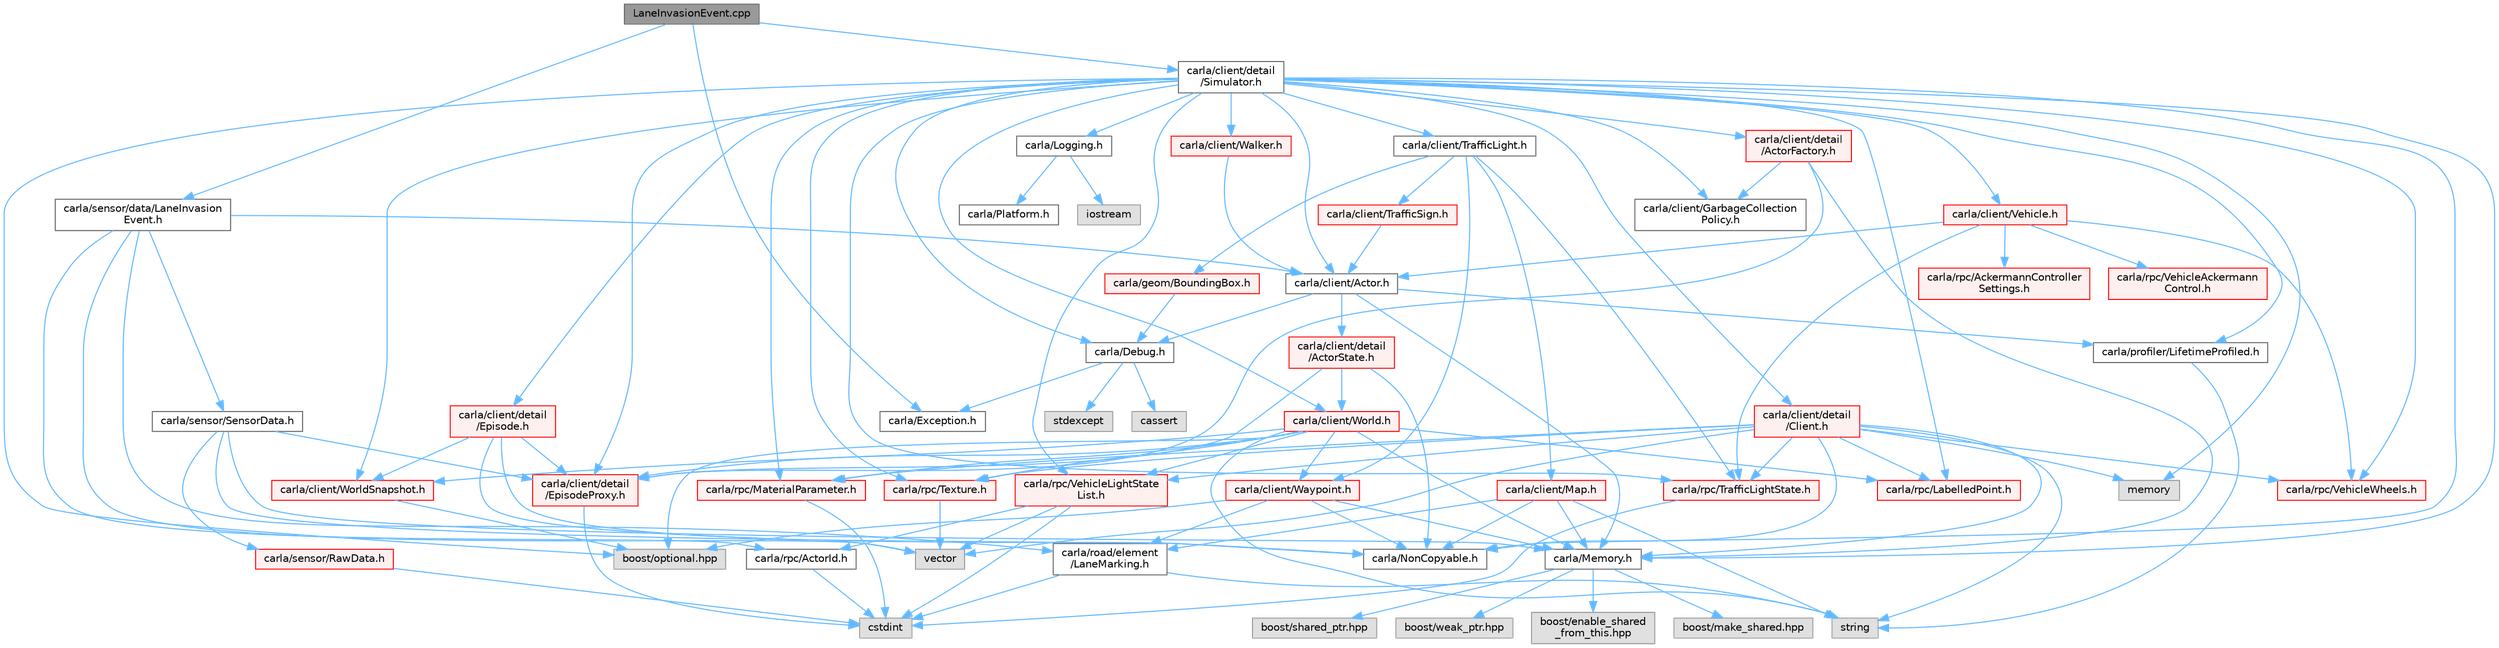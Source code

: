 digraph "LaneInvasionEvent.cpp"
{
 // INTERACTIVE_SVG=YES
 // LATEX_PDF_SIZE
  bgcolor="transparent";
  edge [fontname=Helvetica,fontsize=10,labelfontname=Helvetica,labelfontsize=10];
  node [fontname=Helvetica,fontsize=10,shape=box,height=0.2,width=0.4];
  Node1 [id="Node000001",label="LaneInvasionEvent.cpp",height=0.2,width=0.4,color="gray40", fillcolor="grey60", style="filled", fontcolor="black",tooltip=" "];
  Node1 -> Node2 [id="edge1_Node000001_Node000002",color="steelblue1",style="solid",tooltip=" "];
  Node2 [id="Node000002",label="carla/sensor/data/LaneInvasion\lEvent.h",height=0.2,width=0.4,color="grey40", fillcolor="white", style="filled",URL="$de/d3a/LaneInvasionEvent_8h.html",tooltip=" "];
  Node2 -> Node3 [id="edge2_Node000002_Node000003",color="steelblue1",style="solid",tooltip=" "];
  Node3 [id="Node000003",label="carla/sensor/SensorData.h",height=0.2,width=0.4,color="grey40", fillcolor="white", style="filled",URL="$d0/d07/SensorData_8h.html",tooltip=" "];
  Node3 -> Node4 [id="edge3_Node000003_Node000004",color="steelblue1",style="solid",tooltip=" "];
  Node4 [id="Node000004",label="carla/Memory.h",height=0.2,width=0.4,color="grey40", fillcolor="white", style="filled",URL="$de/d5c/Memory_8h.html",tooltip=" "];
  Node4 -> Node5 [id="edge4_Node000004_Node000005",color="steelblue1",style="solid",tooltip=" "];
  Node5 [id="Node000005",label="boost/enable_shared\l_from_this.hpp",height=0.2,width=0.4,color="grey60", fillcolor="#E0E0E0", style="filled",tooltip=" "];
  Node4 -> Node6 [id="edge5_Node000004_Node000006",color="steelblue1",style="solid",tooltip=" "];
  Node6 [id="Node000006",label="boost/make_shared.hpp",height=0.2,width=0.4,color="grey60", fillcolor="#E0E0E0", style="filled",tooltip=" "];
  Node4 -> Node7 [id="edge6_Node000004_Node000007",color="steelblue1",style="solid",tooltip=" "];
  Node7 [id="Node000007",label="boost/shared_ptr.hpp",height=0.2,width=0.4,color="grey60", fillcolor="#E0E0E0", style="filled",tooltip=" "];
  Node4 -> Node8 [id="edge7_Node000004_Node000008",color="steelblue1",style="solid",tooltip=" "];
  Node8 [id="Node000008",label="boost/weak_ptr.hpp",height=0.2,width=0.4,color="grey60", fillcolor="#E0E0E0", style="filled",tooltip=" "];
  Node3 -> Node9 [id="edge8_Node000003_Node000009",color="steelblue1",style="solid",tooltip=" "];
  Node9 [id="Node000009",label="carla/NonCopyable.h",height=0.2,width=0.4,color="grey40", fillcolor="white", style="filled",URL="$d4/dd8/LibCarla_2source_2carla_2NonCopyable_8h.html",tooltip=" "];
  Node3 -> Node10 [id="edge9_Node000003_Node000010",color="steelblue1",style="solid",tooltip=" "];
  Node10 [id="Node000010",label="carla/sensor/RawData.h",height=0.2,width=0.4,color="red", fillcolor="#FFF0F0", style="filled",URL="$dc/d62/RawData_8h.html",tooltip=" "];
  Node10 -> Node20 [id="edge10_Node000010_Node000020",color="steelblue1",style="solid",tooltip=" "];
  Node20 [id="Node000020",label="cstdint",height=0.2,width=0.4,color="grey60", fillcolor="#E0E0E0", style="filled",tooltip=" "];
  Node3 -> Node55 [id="edge11_Node000003_Node000055",color="steelblue1",style="solid",tooltip=" "];
  Node55 [id="Node000055",label="carla/client/detail\l/EpisodeProxy.h",height=0.2,width=0.4,color="red", fillcolor="#FFF0F0", style="filled",URL="$dc/dc2/EpisodeProxy_8h.html",tooltip=" "];
  Node55 -> Node20 [id="edge12_Node000055_Node000020",color="steelblue1",style="solid",tooltip=" "];
  Node2 -> Node57 [id="edge13_Node000002_Node000057",color="steelblue1",style="solid",tooltip=" "];
  Node57 [id="Node000057",label="carla/client/Actor.h",height=0.2,width=0.4,color="grey40", fillcolor="white", style="filled",URL="$da/d48/client_2Actor_8h.html",tooltip=" "];
  Node57 -> Node12 [id="edge14_Node000057_Node000012",color="steelblue1",style="solid",tooltip=" "];
  Node12 [id="Node000012",label="carla/Debug.h",height=0.2,width=0.4,color="grey40", fillcolor="white", style="filled",URL="$d4/deb/Debug_8h.html",tooltip=" "];
  Node12 -> Node13 [id="edge15_Node000012_Node000013",color="steelblue1",style="solid",tooltip=" "];
  Node13 [id="Node000013",label="carla/Exception.h",height=0.2,width=0.4,color="grey40", fillcolor="white", style="filled",URL="$d8/d8a/Exception_8h.html",tooltip=" "];
  Node12 -> Node14 [id="edge16_Node000012_Node000014",color="steelblue1",style="solid",tooltip=" "];
  Node14 [id="Node000014",label="stdexcept",height=0.2,width=0.4,color="grey60", fillcolor="#E0E0E0", style="filled",tooltip=" "];
  Node12 -> Node15 [id="edge17_Node000012_Node000015",color="steelblue1",style="solid",tooltip=" "];
  Node15 [id="Node000015",label="cassert",height=0.2,width=0.4,color="grey60", fillcolor="#E0E0E0", style="filled",tooltip=" "];
  Node57 -> Node4 [id="edge18_Node000057_Node000004",color="steelblue1",style="solid",tooltip=" "];
  Node57 -> Node58 [id="edge19_Node000057_Node000058",color="steelblue1",style="solid",tooltip=" "];
  Node58 [id="Node000058",label="carla/client/detail\l/ActorState.h",height=0.2,width=0.4,color="red", fillcolor="#FFF0F0", style="filled",URL="$d4/d22/client_2detail_2ActorState_8h.html",tooltip=" "];
  Node58 -> Node9 [id="edge20_Node000058_Node000009",color="steelblue1",style="solid",tooltip=" "];
  Node58 -> Node59 [id="edge21_Node000058_Node000059",color="steelblue1",style="solid",tooltip=" "];
  Node59 [id="Node000059",label="carla/client/World.h",height=0.2,width=0.4,color="red", fillcolor="#FFF0F0", style="filled",URL="$dd/d5b/World_8h.html",tooltip=" "];
  Node59 -> Node4 [id="edge22_Node000059_Node000004",color="steelblue1",style="solid",tooltip=" "];
  Node59 -> Node73 [id="edge23_Node000059_Node000073",color="steelblue1",style="solid",tooltip=" "];
  Node73 [id="Node000073",label="carla/client/Waypoint.h",height=0.2,width=0.4,color="red", fillcolor="#FFF0F0", style="filled",URL="$d0/d47/client_2Waypoint_8h.html",tooltip=" "];
  Node73 -> Node4 [id="edge24_Node000073_Node000004",color="steelblue1",style="solid",tooltip=" "];
  Node73 -> Node9 [id="edge25_Node000073_Node000009",color="steelblue1",style="solid",tooltip=" "];
  Node73 -> Node74 [id="edge26_Node000073_Node000074",color="steelblue1",style="solid",tooltip=" "];
  Node74 [id="Node000074",label="carla/road/element\l/LaneMarking.h",height=0.2,width=0.4,color="grey40", fillcolor="white", style="filled",URL="$d5/d4c/LaneMarking_8h.html",tooltip=" "];
  Node74 -> Node20 [id="edge27_Node000074_Node000020",color="steelblue1",style="solid",tooltip=" "];
  Node74 -> Node75 [id="edge28_Node000074_Node000075",color="steelblue1",style="solid",tooltip=" "];
  Node75 [id="Node000075",label="string",height=0.2,width=0.4,color="grey60", fillcolor="#E0E0E0", style="filled",tooltip=" "];
  Node73 -> Node94 [id="edge29_Node000073_Node000094",color="steelblue1",style="solid",tooltip=" "];
  Node94 [id="Node000094",label="boost/optional.hpp",height=0.2,width=0.4,color="grey60", fillcolor="#E0E0E0", style="filled",tooltip=" "];
  Node59 -> Node107 [id="edge30_Node000059_Node000107",color="steelblue1",style="solid",tooltip=" "];
  Node107 [id="Node000107",label="carla/client/WorldSnapshot.h",height=0.2,width=0.4,color="red", fillcolor="#FFF0F0", style="filled",URL="$df/d11/WorldSnapshot_8h.html",tooltip=" "];
  Node107 -> Node94 [id="edge31_Node000107_Node000094",color="steelblue1",style="solid",tooltip=" "];
  Node59 -> Node55 [id="edge32_Node000059_Node000055",color="steelblue1",style="solid",tooltip=" "];
  Node59 -> Node153 [id="edge33_Node000059_Node000153",color="steelblue1",style="solid",tooltip=" "];
  Node153 [id="Node000153",label="carla/rpc/LabelledPoint.h",height=0.2,width=0.4,color="red", fillcolor="#FFF0F0", style="filled",URL="$d2/dd4/LabelledPoint_8h.html",tooltip=" "];
  Node59 -> Node166 [id="edge34_Node000059_Node000166",color="steelblue1",style="solid",tooltip=" "];
  Node166 [id="Node000166",label="carla/rpc/VehicleLightState\lList.h",height=0.2,width=0.4,color="red", fillcolor="#FFF0F0", style="filled",URL="$d8/d09/VehicleLightStateList_8h.html",tooltip=" "];
  Node166 -> Node109 [id="edge35_Node000166_Node000109",color="steelblue1",style="solid",tooltip=" "];
  Node109 [id="Node000109",label="carla/rpc/ActorId.h",height=0.2,width=0.4,color="grey40", fillcolor="white", style="filled",URL="$d3/d89/ActorId_8h.html",tooltip=" "];
  Node109 -> Node20 [id="edge36_Node000109_Node000020",color="steelblue1",style="solid",tooltip=" "];
  Node166 -> Node20 [id="edge37_Node000166_Node000020",color="steelblue1",style="solid",tooltip=" "];
  Node166 -> Node53 [id="edge38_Node000166_Node000053",color="steelblue1",style="solid",tooltip=" "];
  Node53 [id="Node000053",label="vector",height=0.2,width=0.4,color="grey60", fillcolor="#E0E0E0", style="filled",tooltip=" "];
  Node59 -> Node170 [id="edge39_Node000059_Node000170",color="steelblue1",style="solid",tooltip=" "];
  Node170 [id="Node000170",label="carla/rpc/Texture.h",height=0.2,width=0.4,color="red", fillcolor="#FFF0F0", style="filled",URL="$d9/dbf/Texture_8h.html",tooltip=" "];
  Node170 -> Node53 [id="edge40_Node000170_Node000053",color="steelblue1",style="solid",tooltip=" "];
  Node59 -> Node171 [id="edge41_Node000059_Node000171",color="steelblue1",style="solid",tooltip=" "];
  Node171 [id="Node000171",label="carla/rpc/MaterialParameter.h",height=0.2,width=0.4,color="red", fillcolor="#FFF0F0", style="filled",URL="$d7/d10/MaterialParameter_8h.html",tooltip=" "];
  Node171 -> Node20 [id="edge42_Node000171_Node000020",color="steelblue1",style="solid",tooltip=" "];
  Node59 -> Node75 [id="edge43_Node000059_Node000075",color="steelblue1",style="solid",tooltip=" "];
  Node59 -> Node94 [id="edge44_Node000059_Node000094",color="steelblue1",style="solid",tooltip=" "];
  Node58 -> Node55 [id="edge45_Node000058_Node000055",color="steelblue1",style="solid",tooltip=" "];
  Node57 -> Node174 [id="edge46_Node000057_Node000174",color="steelblue1",style="solid",tooltip=" "];
  Node174 [id="Node000174",label="carla/profiler/LifetimeProfiled.h",height=0.2,width=0.4,color="grey40", fillcolor="white", style="filled",URL="$d9/dc4/LifetimeProfiled_8h.html",tooltip=" "];
  Node174 -> Node75 [id="edge47_Node000174_Node000075",color="steelblue1",style="solid",tooltip=" "];
  Node2 -> Node74 [id="edge48_Node000002_Node000074",color="steelblue1",style="solid",tooltip=" "];
  Node2 -> Node109 [id="edge49_Node000002_Node000109",color="steelblue1",style="solid",tooltip=" "];
  Node2 -> Node53 [id="edge50_Node000002_Node000053",color="steelblue1",style="solid",tooltip=" "];
  Node1 -> Node13 [id="edge51_Node000001_Node000013",color="steelblue1",style="solid",tooltip=" "];
  Node1 -> Node175 [id="edge52_Node000001_Node000175",color="steelblue1",style="solid",tooltip=" "];
  Node175 [id="Node000175",label="carla/client/detail\l/Simulator.h",height=0.2,width=0.4,color="grey40", fillcolor="white", style="filled",URL="$d6/d4a/Simulator_8h.html",tooltip=" "];
  Node175 -> Node12 [id="edge53_Node000175_Node000012",color="steelblue1",style="solid",tooltip=" "];
  Node175 -> Node16 [id="edge54_Node000175_Node000016",color="steelblue1",style="solid",tooltip=" "];
  Node16 [id="Node000016",label="carla/Logging.h",height=0.2,width=0.4,color="grey40", fillcolor="white", style="filled",URL="$de/d87/Logging_8h.html",tooltip=" "];
  Node16 -> Node17 [id="edge55_Node000016_Node000017",color="steelblue1",style="solid",tooltip=" "];
  Node17 [id="Node000017",label="carla/Platform.h",height=0.2,width=0.4,color="grey40", fillcolor="white", style="filled",URL="$d9/dd0/Platform_8h.html",tooltip=" "];
  Node16 -> Node18 [id="edge56_Node000016_Node000018",color="steelblue1",style="solid",tooltip=" "];
  Node18 [id="Node000018",label="iostream",height=0.2,width=0.4,color="grey60", fillcolor="#E0E0E0", style="filled",tooltip=" "];
  Node175 -> Node4 [id="edge57_Node000175_Node000004",color="steelblue1",style="solid",tooltip=" "];
  Node175 -> Node9 [id="edge58_Node000175_Node000009",color="steelblue1",style="solid",tooltip=" "];
  Node175 -> Node57 [id="edge59_Node000175_Node000057",color="steelblue1",style="solid",tooltip=" "];
  Node175 -> Node176 [id="edge60_Node000175_Node000176",color="steelblue1",style="solid",tooltip=" "];
  Node176 [id="Node000176",label="carla/client/GarbageCollection\lPolicy.h",height=0.2,width=0.4,color="grey40", fillcolor="white", style="filled",URL="$d7/dc8/GarbageCollectionPolicy_8h.html",tooltip=" "];
  Node175 -> Node177 [id="edge61_Node000175_Node000177",color="steelblue1",style="solid",tooltip=" "];
  Node177 [id="Node000177",label="carla/client/TrafficLight.h",height=0.2,width=0.4,color="grey40", fillcolor="white", style="filled",URL="$d5/d9e/TrafficLight_8h.html",tooltip=" "];
  Node177 -> Node178 [id="edge62_Node000177_Node000178",color="steelblue1",style="solid",tooltip=" "];
  Node178 [id="Node000178",label="carla/client/TrafficSign.h",height=0.2,width=0.4,color="red", fillcolor="#FFF0F0", style="filled",URL="$d6/d83/TrafficSign_8h.html",tooltip=" "];
  Node178 -> Node57 [id="edge63_Node000178_Node000057",color="steelblue1",style="solid",tooltip=" "];
  Node177 -> Node113 [id="edge64_Node000177_Node000113",color="steelblue1",style="solid",tooltip=" "];
  Node113 [id="Node000113",label="carla/rpc/TrafficLightState.h",height=0.2,width=0.4,color="red", fillcolor="#FFF0F0", style="filled",URL="$d1/d16/LibCarla_2source_2carla_2rpc_2TrafficLightState_8h.html",tooltip=" "];
  Node113 -> Node20 [id="edge65_Node000113_Node000020",color="steelblue1",style="solid",tooltip=" "];
  Node177 -> Node73 [id="edge66_Node000177_Node000073",color="steelblue1",style="solid",tooltip=" "];
  Node177 -> Node179 [id="edge67_Node000177_Node000179",color="steelblue1",style="solid",tooltip=" "];
  Node179 [id="Node000179",label="carla/client/Map.h",height=0.2,width=0.4,color="red", fillcolor="#FFF0F0", style="filled",URL="$d4/d9d/client_2Map_8h.html",tooltip=" "];
  Node179 -> Node4 [id="edge68_Node000179_Node000004",color="steelblue1",style="solid",tooltip=" "];
  Node179 -> Node9 [id="edge69_Node000179_Node000009",color="steelblue1",style="solid",tooltip=" "];
  Node179 -> Node74 [id="edge70_Node000179_Node000074",color="steelblue1",style="solid",tooltip=" "];
  Node179 -> Node75 [id="edge71_Node000179_Node000075",color="steelblue1",style="solid",tooltip=" "];
  Node177 -> Node64 [id="edge72_Node000177_Node000064",color="steelblue1",style="solid",tooltip=" "];
  Node64 [id="Node000064",label="carla/geom/BoundingBox.h",height=0.2,width=0.4,color="red", fillcolor="#FFF0F0", style="filled",URL="$d2/dfe/LibCarla_2source_2carla_2geom_2BoundingBox_8h.html",tooltip=" "];
  Node64 -> Node12 [id="edge73_Node000064_Node000012",color="steelblue1",style="solid",tooltip=" "];
  Node175 -> Node197 [id="edge74_Node000175_Node000197",color="steelblue1",style="solid",tooltip=" "];
  Node197 [id="Node000197",label="carla/client/Vehicle.h",height=0.2,width=0.4,color="red", fillcolor="#FFF0F0", style="filled",URL="$d9/d18/Vehicle_8h.html",tooltip=" "];
  Node197 -> Node57 [id="edge75_Node000197_Node000057",color="steelblue1",style="solid",tooltip=" "];
  Node197 -> Node198 [id="edge76_Node000197_Node000198",color="steelblue1",style="solid",tooltip=" "];
  Node198 [id="Node000198",label="carla/rpc/AckermannController\lSettings.h",height=0.2,width=0.4,color="red", fillcolor="#FFF0F0", style="filled",URL="$d0/d10/LibCarla_2source_2carla_2rpc_2AckermannControllerSettings_8h.html",tooltip=" "];
  Node197 -> Node113 [id="edge77_Node000197_Node000113",color="steelblue1",style="solid",tooltip=" "];
  Node197 -> Node201 [id="edge78_Node000197_Node000201",color="steelblue1",style="solid",tooltip=" "];
  Node201 [id="Node000201",label="carla/rpc/VehicleAckermann\lControl.h",height=0.2,width=0.4,color="red", fillcolor="#FFF0F0", style="filled",URL="$dc/def/LibCarla_2source_2carla_2rpc_2VehicleAckermannControl_8h.html",tooltip=" "];
  Node197 -> Node207 [id="edge79_Node000197_Node000207",color="steelblue1",style="solid",tooltip=" "];
  Node207 [id="Node000207",label="carla/rpc/VehicleWheels.h",height=0.2,width=0.4,color="red", fillcolor="#FFF0F0", style="filled",URL="$d2/d02/VehicleWheels_8h.html",tooltip=" "];
  Node175 -> Node214 [id="edge80_Node000175_Node000214",color="steelblue1",style="solid",tooltip=" "];
  Node214 [id="Node000214",label="carla/client/Walker.h",height=0.2,width=0.4,color="red", fillcolor="#FFF0F0", style="filled",URL="$d5/d10/Walker_8h.html",tooltip=" "];
  Node214 -> Node57 [id="edge81_Node000214_Node000057",color="steelblue1",style="solid",tooltip=" "];
  Node175 -> Node59 [id="edge82_Node000175_Node000059",color="steelblue1",style="solid",tooltip=" "];
  Node175 -> Node107 [id="edge83_Node000175_Node000107",color="steelblue1",style="solid",tooltip=" "];
  Node175 -> Node223 [id="edge84_Node000175_Node000223",color="steelblue1",style="solid",tooltip=" "];
  Node223 [id="Node000223",label="carla/client/detail\l/ActorFactory.h",height=0.2,width=0.4,color="red", fillcolor="#FFF0F0", style="filled",URL="$d7/dae/ActorFactory_8h.html",tooltip=" "];
  Node223 -> Node4 [id="edge85_Node000223_Node000004",color="steelblue1",style="solid",tooltip=" "];
  Node223 -> Node176 [id="edge86_Node000223_Node000176",color="steelblue1",style="solid",tooltip=" "];
  Node223 -> Node55 [id="edge87_Node000223_Node000055",color="steelblue1",style="solid",tooltip=" "];
  Node175 -> Node224 [id="edge88_Node000175_Node000224",color="steelblue1",style="solid",tooltip=" "];
  Node224 [id="Node000224",label="carla/client/detail\l/Client.h",height=0.2,width=0.4,color="red", fillcolor="#FFF0F0", style="filled",URL="$df/d8b/client_2detail_2Client_8h.html",tooltip=" "];
  Node224 -> Node4 [id="edge89_Node000224_Node000004",color="steelblue1",style="solid",tooltip=" "];
  Node224 -> Node9 [id="edge90_Node000224_Node000009",color="steelblue1",style="solid",tooltip=" "];
  Node224 -> Node153 [id="edge91_Node000224_Node000153",color="steelblue1",style="solid",tooltip=" "];
  Node224 -> Node113 [id="edge92_Node000224_Node000113",color="steelblue1",style="solid",tooltip=" "];
  Node224 -> Node166 [id="edge93_Node000224_Node000166",color="steelblue1",style="solid",tooltip=" "];
  Node224 -> Node207 [id="edge94_Node000224_Node000207",color="steelblue1",style="solid",tooltip=" "];
  Node224 -> Node170 [id="edge95_Node000224_Node000170",color="steelblue1",style="solid",tooltip=" "];
  Node224 -> Node171 [id="edge96_Node000224_Node000171",color="steelblue1",style="solid",tooltip=" "];
  Node224 -> Node22 [id="edge97_Node000224_Node000022",color="steelblue1",style="solid",tooltip=" "];
  Node22 [id="Node000022",label="memory",height=0.2,width=0.4,color="grey60", fillcolor="#E0E0E0", style="filled",tooltip=" "];
  Node224 -> Node75 [id="edge98_Node000224_Node000075",color="steelblue1",style="solid",tooltip=" "];
  Node224 -> Node53 [id="edge99_Node000224_Node000053",color="steelblue1",style="solid",tooltip=" "];
  Node175 -> Node102 [id="edge100_Node000175_Node000102",color="steelblue1",style="solid",tooltip=" "];
  Node102 [id="Node000102",label="carla/client/detail\l/Episode.h",height=0.2,width=0.4,color="red", fillcolor="#FFF0F0", style="filled",URL="$d9/d9e/Episode_8h.html",tooltip=" "];
  Node102 -> Node9 [id="edge101_Node000102_Node000009",color="steelblue1",style="solid",tooltip=" "];
  Node102 -> Node107 [id="edge102_Node000102_Node000107",color="steelblue1",style="solid",tooltip=" "];
  Node102 -> Node55 [id="edge103_Node000102_Node000055",color="steelblue1",style="solid",tooltip=" "];
  Node102 -> Node53 [id="edge104_Node000102_Node000053",color="steelblue1",style="solid",tooltip=" "];
  Node175 -> Node55 [id="edge105_Node000175_Node000055",color="steelblue1",style="solid",tooltip=" "];
  Node175 -> Node174 [id="edge106_Node000175_Node000174",color="steelblue1",style="solid",tooltip=" "];
  Node175 -> Node113 [id="edge107_Node000175_Node000113",color="steelblue1",style="solid",tooltip=" "];
  Node175 -> Node166 [id="edge108_Node000175_Node000166",color="steelblue1",style="solid",tooltip=" "];
  Node175 -> Node153 [id="edge109_Node000175_Node000153",color="steelblue1",style="solid",tooltip=" "];
  Node175 -> Node207 [id="edge110_Node000175_Node000207",color="steelblue1",style="solid",tooltip=" "];
  Node175 -> Node170 [id="edge111_Node000175_Node000170",color="steelblue1",style="solid",tooltip=" "];
  Node175 -> Node171 [id="edge112_Node000175_Node000171",color="steelblue1",style="solid",tooltip=" "];
  Node175 -> Node94 [id="edge113_Node000175_Node000094",color="steelblue1",style="solid",tooltip=" "];
  Node175 -> Node22 [id="edge114_Node000175_Node000022",color="steelblue1",style="solid",tooltip=" "];
}
